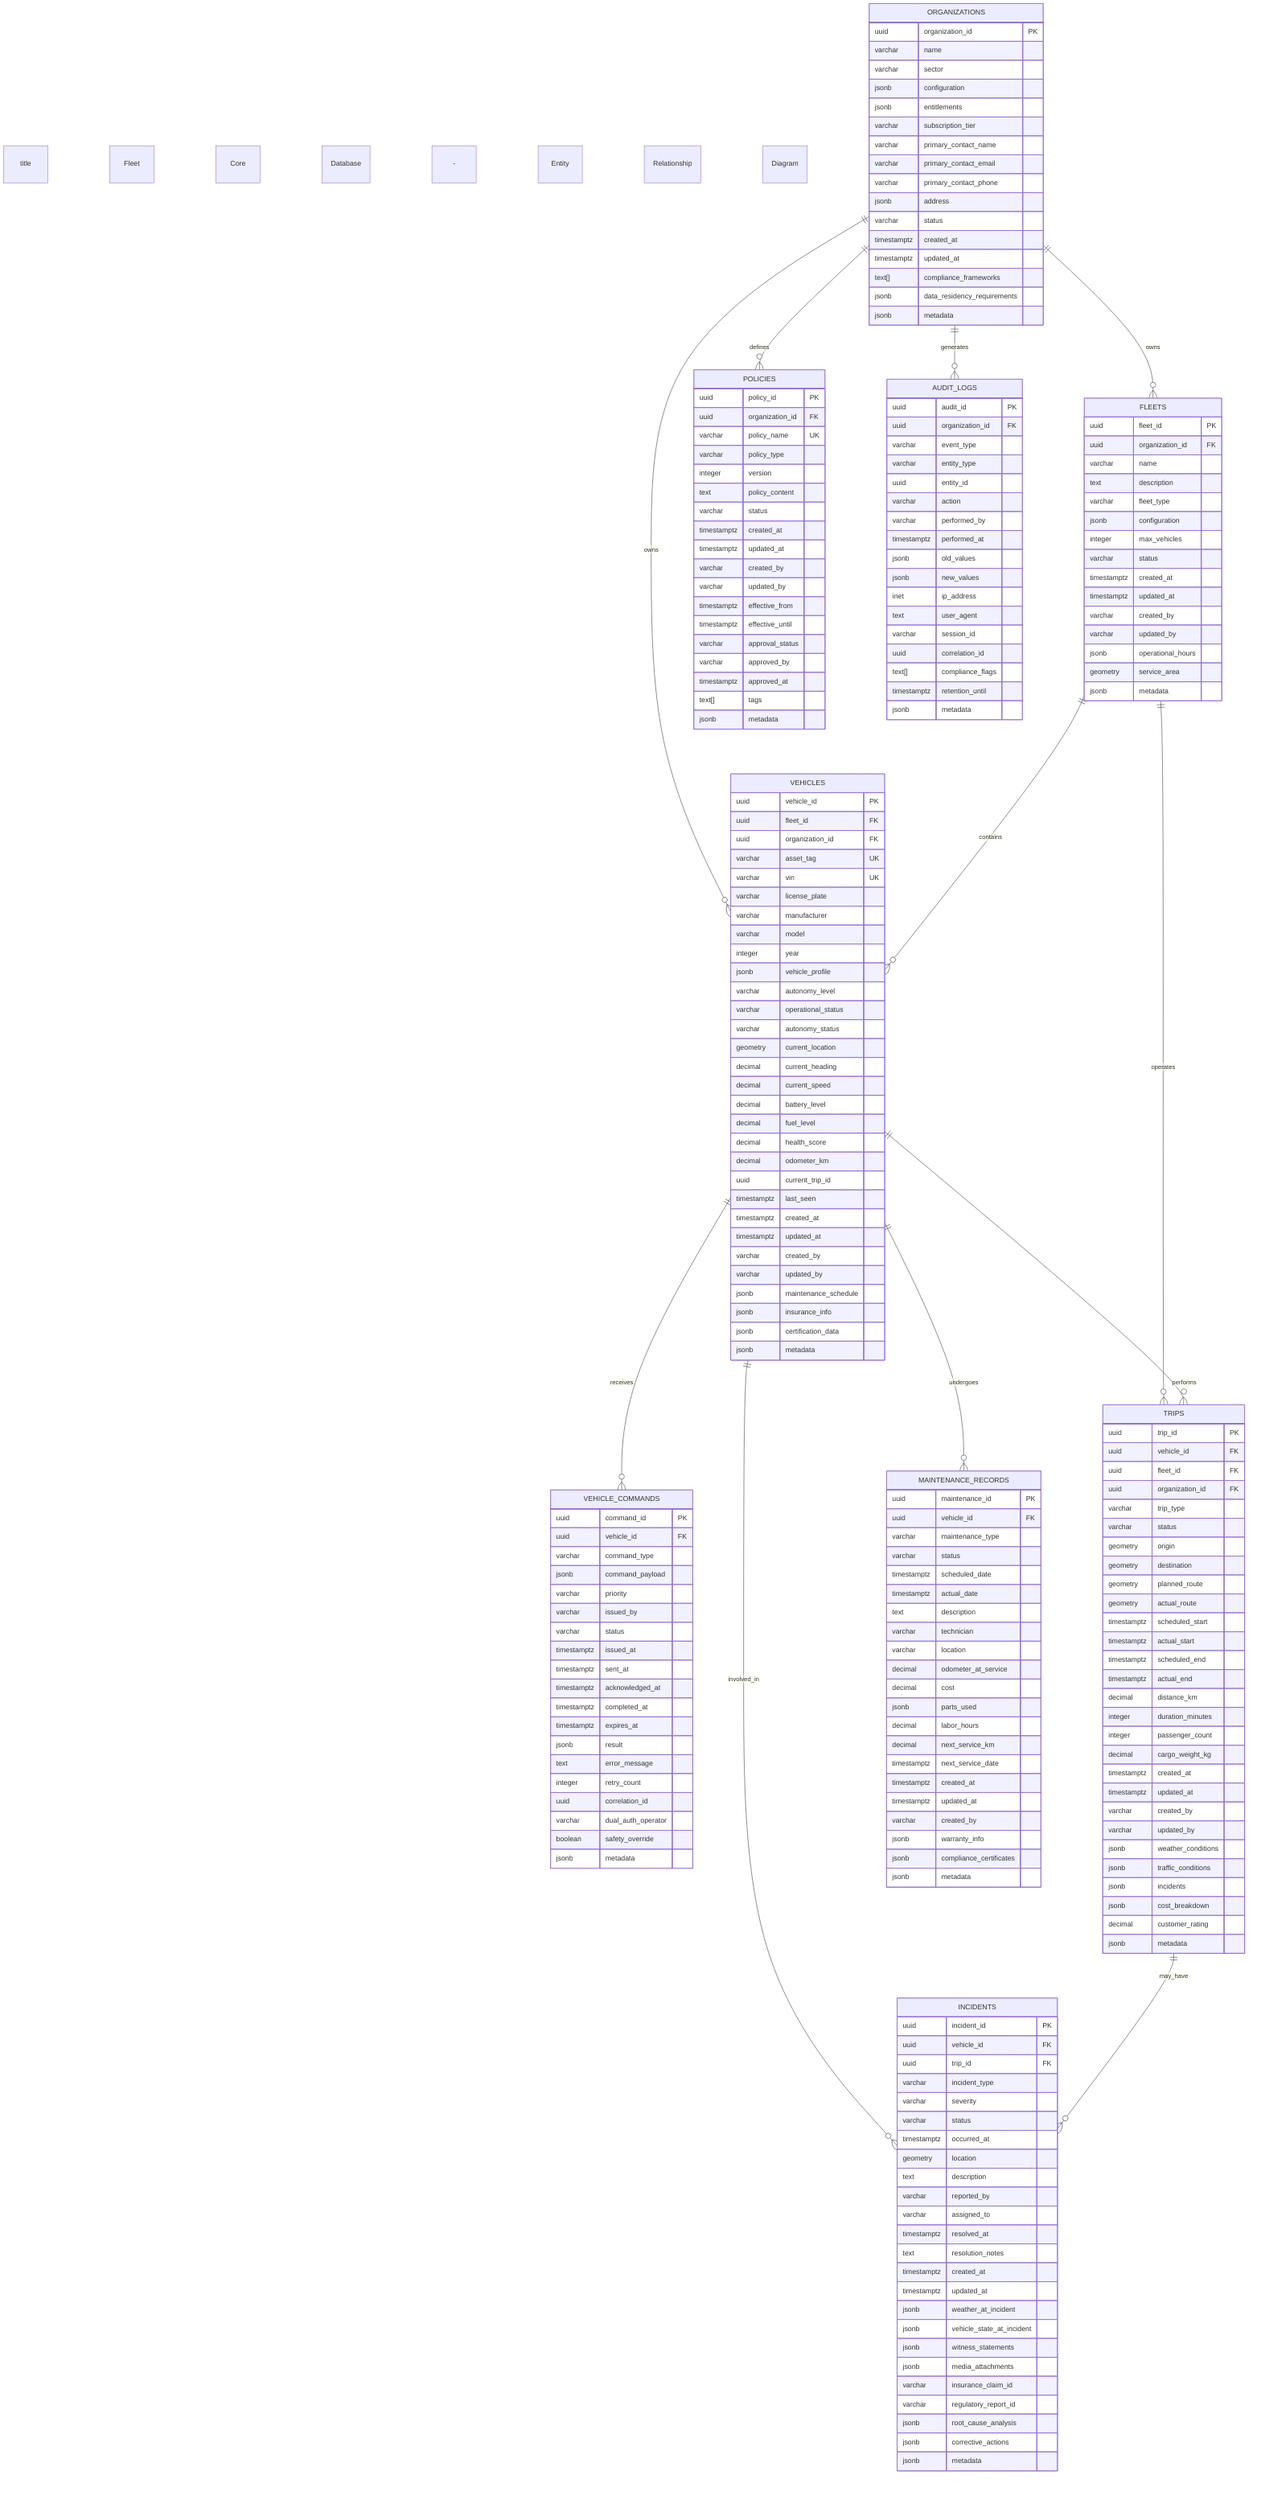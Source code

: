 erDiagram
    title Fleet Core Database - Entity Relationship Diagram

    ORGANIZATIONS {
        uuid organization_id PK
        varchar name
        varchar sector
        jsonb configuration
        jsonb entitlements
        varchar subscription_tier
        varchar primary_contact_name
        varchar primary_contact_email
        varchar primary_contact_phone
        jsonb address
        varchar status
        timestamptz created_at
        timestamptz updated_at
        text[] compliance_frameworks
        jsonb data_residency_requirements
        jsonb metadata
    }

    FLEETS {
        uuid fleet_id PK
        uuid organization_id FK
        varchar name
        text description
        varchar fleet_type
        jsonb configuration
        integer max_vehicles
        varchar status
        timestamptz created_at
        timestamptz updated_at
        varchar created_by
        varchar updated_by
        jsonb operational_hours
        geometry service_area
        jsonb metadata
    }

    VEHICLES {
        uuid vehicle_id PK
        uuid fleet_id FK
        uuid organization_id FK
        varchar asset_tag UK
        varchar vin UK
        varchar license_plate
        varchar manufacturer
        varchar model
        integer year
        jsonb vehicle_profile
        varchar autonomy_level
        varchar operational_status
        varchar autonomy_status
        geometry current_location
        decimal current_heading
        decimal current_speed
        decimal battery_level
        decimal fuel_level
        decimal health_score
        decimal odometer_km
        uuid current_trip_id
        timestamptz last_seen
        timestamptz created_at
        timestamptz updated_at
        varchar created_by
        varchar updated_by
        jsonb maintenance_schedule
        jsonb insurance_info
        jsonb certification_data
        jsonb metadata
    }

    VEHICLE_COMMANDS {
        uuid command_id PK
        uuid vehicle_id FK
        varchar command_type
        jsonb command_payload
        varchar priority
        varchar issued_by
        varchar status
        timestamptz issued_at
        timestamptz sent_at
        timestamptz acknowledged_at
        timestamptz completed_at
        timestamptz expires_at
        jsonb result
        text error_message
        integer retry_count
        uuid correlation_id
        varchar dual_auth_operator
        boolean safety_override
        jsonb metadata
    }

    TRIPS {
        uuid trip_id PK
        uuid vehicle_id FK
        uuid fleet_id FK
        uuid organization_id FK
        varchar trip_type
        varchar status
        geometry origin
        geometry destination
        geometry planned_route
        geometry actual_route
        timestamptz scheduled_start
        timestamptz actual_start
        timestamptz scheduled_end
        timestamptz actual_end
        decimal distance_km
        integer duration_minutes
        integer passenger_count
        decimal cargo_weight_kg
        timestamptz created_at
        timestamptz updated_at
        varchar created_by
        varchar updated_by
        jsonb weather_conditions
        jsonb traffic_conditions
        jsonb incidents
        jsonb cost_breakdown
        decimal customer_rating
        jsonb metadata
    }

    MAINTENANCE_RECORDS {
        uuid maintenance_id PK
        uuid vehicle_id FK
        varchar maintenance_type
        varchar status
        timestamptz scheduled_date
        timestamptz actual_date
        text description
        varchar technician
        varchar location
        decimal odometer_at_service
        decimal cost
        jsonb parts_used
        decimal labor_hours
        decimal next_service_km
        timestamptz next_service_date
        timestamptz created_at
        timestamptz updated_at
        varchar created_by
        jsonb warranty_info
        jsonb compliance_certificates
        jsonb metadata
    }

    INCIDENTS {
        uuid incident_id PK
        uuid vehicle_id FK
        uuid trip_id FK
        varchar incident_type
        varchar severity
        varchar status
        timestamptz occurred_at
        geometry location
        text description
        varchar reported_by
        varchar assigned_to
        timestamptz resolved_at
        text resolution_notes
        timestamptz created_at
        timestamptz updated_at
        jsonb weather_at_incident
        jsonb vehicle_state_at_incident
        jsonb witness_statements
        jsonb media_attachments
        varchar insurance_claim_id
        varchar regulatory_report_id
        jsonb root_cause_analysis
        jsonb corrective_actions
        jsonb metadata
    }

    POLICIES {
        uuid policy_id PK
        uuid organization_id FK
        varchar policy_name UK
        varchar policy_type
        integer version
        text policy_content
        varchar status
        timestamptz created_at
        timestamptz updated_at
        varchar created_by
        varchar updated_by
        timestamptz effective_from
        timestamptz effective_until
        varchar approval_status
        varchar approved_by
        timestamptz approved_at
        text[] tags
        jsonb metadata
    }

    AUDIT_LOGS {
        uuid audit_id PK
        uuid organization_id FK
        varchar event_type
        varchar entity_type
        uuid entity_id
        varchar action
        varchar performed_by
        timestamptz performed_at
        jsonb old_values
        jsonb new_values
        inet ip_address
        text user_agent
        varchar session_id
        uuid correlation_id
        text[] compliance_flags
        timestamptz retention_until
        jsonb metadata
    }

    ORGANIZATIONS ||--o{ FLEETS : owns
    ORGANIZATIONS ||--o{ VEHICLES : owns
    ORGANIZATIONS ||--o{ POLICIES : defines
    ORGANIZATIONS ||--o{ AUDIT_LOGS : generates

    FLEETS ||--o{ VEHICLES : contains
    FLEETS ||--o{ TRIPS : operates

    VEHICLES ||--o{ VEHICLE_COMMANDS : receives
    VEHICLES ||--o{ TRIPS : performs
    VEHICLES ||--o{ MAINTENANCE_RECORDS : undergoes
    VEHICLES ||--o{ INCIDENTS : involved_in

    TRIPS ||--o{ INCIDENTS : may_have